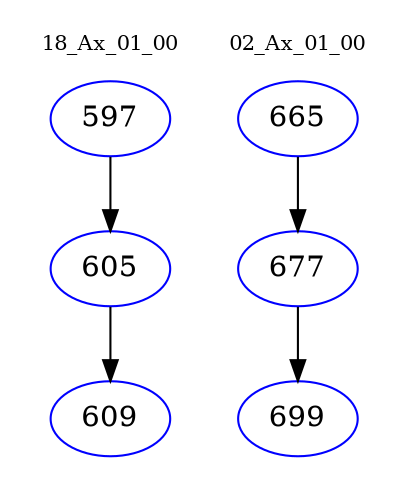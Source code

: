 digraph{
subgraph cluster_0 {
color = white
label = "18_Ax_01_00";
fontsize=10;
T0_597 [label="597", color="blue"]
T0_597 -> T0_605 [color="black"]
T0_605 [label="605", color="blue"]
T0_605 -> T0_609 [color="black"]
T0_609 [label="609", color="blue"]
}
subgraph cluster_1 {
color = white
label = "02_Ax_01_00";
fontsize=10;
T1_665 [label="665", color="blue"]
T1_665 -> T1_677 [color="black"]
T1_677 [label="677", color="blue"]
T1_677 -> T1_699 [color="black"]
T1_699 [label="699", color="blue"]
}
}
